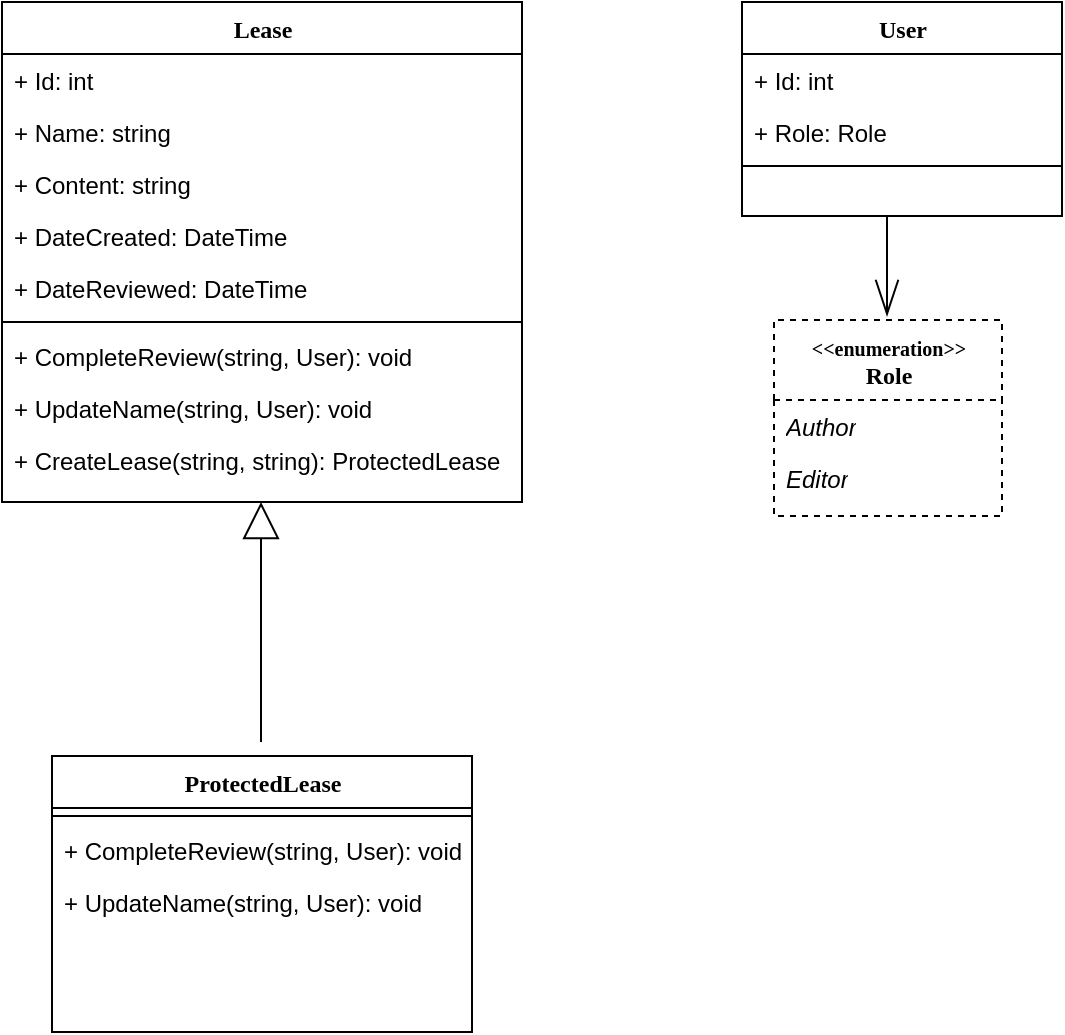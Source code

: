 <mxfile version="14.6.2" type="device"><diagram name="Page-1" id="9f46799a-70d6-7492-0946-bef42562c5a5"><mxGraphModel dx="868" dy="425" grid="1" gridSize="10" guides="1" tooltips="1" connect="1" arrows="1" fold="1" page="1" pageScale="1" pageWidth="827" pageHeight="1169" background="#ffffff" math="0" shadow="0"><root><mxCell id="0"/><mxCell id="1" parent="0"/><mxCell id="78961159f06e98e8-124" style="edgeStyle=orthogonalEdgeStyle;html=1;labelBackgroundColor=none;startFill=0;startSize=16;endArrow=none;endFill=0;endSize=16;fontFamily=Verdana;fontSize=12;startArrow=block;strokeWidth=1;" parent="1" edge="1"><mxGeometry relative="1" as="geometry"><Array as="points"><mxPoint x="169.5" y="443"/></Array><mxPoint x="169.5" y="333" as="sourcePoint"/><mxPoint x="169.5" y="453" as="targetPoint"/></mxGeometry></mxCell><mxCell id="78961159f06e98e8-17" value="Lease" style="swimlane;html=1;fontStyle=1;align=center;verticalAlign=top;childLayout=stackLayout;horizontal=1;startSize=26;horizontalStack=0;resizeParent=1;resizeLast=0;collapsible=1;marginBottom=0;swimlaneFillColor=#ffffff;rounded=0;shadow=0;comic=0;labelBackgroundColor=none;strokeWidth=1;fillColor=none;fontFamily=Verdana;fontSize=12" parent="1" vertex="1"><mxGeometry x="40" y="83" width="260" height="250" as="geometry"/></mxCell><mxCell id="78961159f06e98e8-21" value="+ Id: int" style="text;html=1;strokeColor=none;fillColor=none;align=left;verticalAlign=top;spacingLeft=4;spacingRight=4;whiteSpace=wrap;overflow=hidden;rotatable=0;points=[[0,0.5],[1,0.5]];portConstraint=eastwest;" parent="78961159f06e98e8-17" vertex="1"><mxGeometry y="26" width="260" height="26" as="geometry"/></mxCell><mxCell id="78961159f06e98e8-23" value="+ Name: string" style="text;html=1;strokeColor=none;fillColor=none;align=left;verticalAlign=top;spacingLeft=4;spacingRight=4;whiteSpace=wrap;overflow=hidden;rotatable=0;points=[[0,0.5],[1,0.5]];portConstraint=eastwest;" parent="78961159f06e98e8-17" vertex="1"><mxGeometry y="52" width="260" height="26" as="geometry"/></mxCell><mxCell id="78961159f06e98e8-25" value="+ Content: string" style="text;html=1;strokeColor=none;fillColor=none;align=left;verticalAlign=top;spacingLeft=4;spacingRight=4;whiteSpace=wrap;overflow=hidden;rotatable=0;points=[[0,0.5],[1,0.5]];portConstraint=eastwest;" parent="78961159f06e98e8-17" vertex="1"><mxGeometry y="78" width="260" height="26" as="geometry"/></mxCell><mxCell id="78961159f06e98e8-26" value="+ DateCreated: DateTime" style="text;html=1;strokeColor=none;fillColor=none;align=left;verticalAlign=top;spacingLeft=4;spacingRight=4;whiteSpace=wrap;overflow=hidden;rotatable=0;points=[[0,0.5],[1,0.5]];portConstraint=eastwest;" parent="78961159f06e98e8-17" vertex="1"><mxGeometry y="104" width="260" height="26" as="geometry"/></mxCell><mxCell id="78961159f06e98e8-24" value="+ DateReviewed: DateTime" style="text;html=1;strokeColor=none;fillColor=none;align=left;verticalAlign=top;spacingLeft=4;spacingRight=4;whiteSpace=wrap;overflow=hidden;rotatable=0;points=[[0,0.5],[1,0.5]];portConstraint=eastwest;" parent="78961159f06e98e8-17" vertex="1"><mxGeometry y="130" width="260" height="26" as="geometry"/></mxCell><mxCell id="78961159f06e98e8-19" value="" style="line;html=1;strokeWidth=1;fillColor=none;align=left;verticalAlign=middle;spacingTop=-1;spacingLeft=3;spacingRight=3;rotatable=0;labelPosition=right;points=[];portConstraint=eastwest;" parent="78961159f06e98e8-17" vertex="1"><mxGeometry y="156" width="260" height="8" as="geometry"/></mxCell><mxCell id="78961159f06e98e8-20" value="+ CompleteReview(string, User): void" style="text;html=1;strokeColor=none;fillColor=none;align=left;verticalAlign=top;spacingLeft=4;spacingRight=4;whiteSpace=wrap;overflow=hidden;rotatable=0;points=[[0,0.5],[1,0.5]];portConstraint=eastwest;" parent="78961159f06e98e8-17" vertex="1"><mxGeometry y="164" width="260" height="26" as="geometry"/></mxCell><mxCell id="78961159f06e98e8-27" value="+ UpdateName(string, User): void" style="text;html=1;strokeColor=none;fillColor=none;align=left;verticalAlign=top;spacingLeft=4;spacingRight=4;whiteSpace=wrap;overflow=hidden;rotatable=0;points=[[0,0.5],[1,0.5]];portConstraint=eastwest;" parent="78961159f06e98e8-17" vertex="1"><mxGeometry y="190" width="260" height="26" as="geometry"/></mxCell><mxCell id="T5qLfZ5GuBvrRpn5Xz38-1" value="+ CreateLease(string, string): ProtectedLease" style="text;html=1;strokeColor=none;fillColor=none;align=left;verticalAlign=top;spacingLeft=4;spacingRight=4;whiteSpace=wrap;overflow=hidden;rotatable=0;points=[[0,0.5],[1,0.5]];portConstraint=eastwest;" vertex="1" parent="78961159f06e98e8-17"><mxGeometry y="216" width="260" height="34" as="geometry"/></mxCell><mxCell id="78961159f06e98e8-30" value="User" style="swimlane;html=1;fontStyle=1;align=center;verticalAlign=top;childLayout=stackLayout;horizontal=1;startSize=26;horizontalStack=0;resizeParent=1;resizeLast=0;collapsible=1;marginBottom=0;swimlaneFillColor=#ffffff;rounded=0;shadow=0;comic=0;labelBackgroundColor=none;strokeWidth=1;fillColor=none;fontFamily=Verdana;fontSize=12" parent="1" vertex="1"><mxGeometry x="410" y="83" width="160" height="107" as="geometry"/></mxCell><mxCell id="78961159f06e98e8-31" value="+ Id: int" style="text;html=1;strokeColor=none;fillColor=none;align=left;verticalAlign=top;spacingLeft=4;spacingRight=4;whiteSpace=wrap;overflow=hidden;rotatable=0;points=[[0,0.5],[1,0.5]];portConstraint=eastwest;" parent="78961159f06e98e8-30" vertex="1"><mxGeometry y="26" width="160" height="26" as="geometry"/></mxCell><mxCell id="78961159f06e98e8-37" value="+ Role: Role" style="text;html=1;strokeColor=none;fillColor=none;align=left;verticalAlign=top;spacingLeft=4;spacingRight=4;whiteSpace=wrap;overflow=hidden;rotatable=0;points=[[0,0.5],[1,0.5]];portConstraint=eastwest;" parent="78961159f06e98e8-30" vertex="1"><mxGeometry y="52" width="160" height="26" as="geometry"/></mxCell><mxCell id="78961159f06e98e8-38" value="" style="line;html=1;strokeWidth=1;fillColor=none;align=left;verticalAlign=middle;spacingTop=-1;spacingLeft=3;spacingRight=3;rotatable=0;labelPosition=right;points=[];portConstraint=eastwest;" parent="78961159f06e98e8-30" vertex="1"><mxGeometry y="78" width="160" height="8" as="geometry"/></mxCell><mxCell id="78961159f06e98e8-56" value="ProtectedLease" style="swimlane;html=1;fontStyle=1;align=center;verticalAlign=top;childLayout=stackLayout;horizontal=1;startSize=26;horizontalStack=0;resizeParent=1;resizeLast=0;collapsible=1;marginBottom=0;swimlaneFillColor=#ffffff;rounded=0;shadow=0;comic=0;labelBackgroundColor=none;strokeWidth=1;fillColor=none;fontFamily=Verdana;fontSize=12" parent="1" vertex="1"><mxGeometry x="65" y="460" width="210" height="138" as="geometry"/></mxCell><mxCell id="78961159f06e98e8-64" value="" style="line;html=1;strokeWidth=1;fillColor=none;align=left;verticalAlign=middle;spacingTop=-1;spacingLeft=3;spacingRight=3;rotatable=0;labelPosition=right;points=[];portConstraint=eastwest;" parent="78961159f06e98e8-56" vertex="1"><mxGeometry y="26" width="210" height="8" as="geometry"/></mxCell><mxCell id="78961159f06e98e8-65" value="+ CompleteReview(string, User): void" style="text;html=1;strokeColor=none;fillColor=none;align=left;verticalAlign=top;spacingLeft=4;spacingRight=4;whiteSpace=wrap;overflow=hidden;rotatable=0;points=[[0,0.5],[1,0.5]];portConstraint=eastwest;" parent="78961159f06e98e8-56" vertex="1"><mxGeometry y="34" width="210" height="26" as="geometry"/></mxCell><mxCell id="78961159f06e98e8-66" value="+ UpdateName(string, User): void" style="text;html=1;strokeColor=none;fillColor=none;align=left;verticalAlign=top;spacingLeft=4;spacingRight=4;whiteSpace=wrap;overflow=hidden;rotatable=0;points=[[0,0.5],[1,0.5]];portConstraint=eastwest;" parent="78961159f06e98e8-56" vertex="1"><mxGeometry y="60" width="210" height="26" as="geometry"/></mxCell><mxCell id="T5qLfZ5GuBvrRpn5Xz38-3" value="&lt;font style=&quot;font-size: 10px&quot;&gt;&amp;lt;&amp;lt;enumeration&amp;gt;&amp;gt;&lt;/font&gt;&lt;br&gt;Role" style="swimlane;html=1;fontStyle=1;align=center;verticalAlign=top;childLayout=stackLayout;horizontal=1;startSize=40;horizontalStack=0;resizeParent=1;resizeLast=0;collapsible=1;marginBottom=0;swimlaneFillColor=#ffffff;rounded=0;shadow=0;comic=0;labelBackgroundColor=none;strokeWidth=1;fontFamily=Verdana;fontSize=12;swimlaneLine=1;glass=0;sketch=0;dashed=1;" vertex="1" parent="1"><mxGeometry x="426" y="242" width="114" height="98" as="geometry"/></mxCell><mxCell id="T5qLfZ5GuBvrRpn5Xz38-4" value="&lt;i&gt;Author&lt;/i&gt;" style="text;html=1;strokeColor=none;fillColor=none;align=left;verticalAlign=top;spacingLeft=4;spacingRight=4;whiteSpace=wrap;overflow=hidden;rotatable=0;points=[[0,0.5],[1,0.5]];portConstraint=eastwest;" vertex="1" parent="T5qLfZ5GuBvrRpn5Xz38-3"><mxGeometry y="40" width="114" height="26" as="geometry"/></mxCell><mxCell id="T5qLfZ5GuBvrRpn5Xz38-5" value="&lt;i&gt;Editor&lt;/i&gt;" style="text;html=1;strokeColor=none;fillColor=none;align=left;verticalAlign=top;spacingLeft=4;spacingRight=4;whiteSpace=wrap;overflow=hidden;rotatable=0;points=[[0,0.5],[1,0.5]];portConstraint=eastwest;" vertex="1" parent="T5qLfZ5GuBvrRpn5Xz38-3"><mxGeometry y="66" width="114" height="26" as="geometry"/></mxCell><mxCell id="T5qLfZ5GuBvrRpn5Xz38-7" style="edgeStyle=elbowEdgeStyle;html=1;labelBackgroundColor=none;startFill=0;startSize=8;endArrow=openThin;endFill=0;endSize=16;fontFamily=Verdana;fontSize=12;elbow=vertical;exitX=0.781;exitY=1.056;exitDx=0;exitDy=0;exitPerimeter=0;entryX=0.412;entryY=0;entryDx=0;entryDy=0;entryPerimeter=0;" edge="1" parent="1"><mxGeometry relative="1" as="geometry"><mxPoint x="482.5" y="189.996" as="sourcePoint"/><mxPoint x="482.508" y="239.98" as="targetPoint"/><Array as="points"/></mxGeometry></mxCell></root></mxGraphModel></diagram></mxfile>